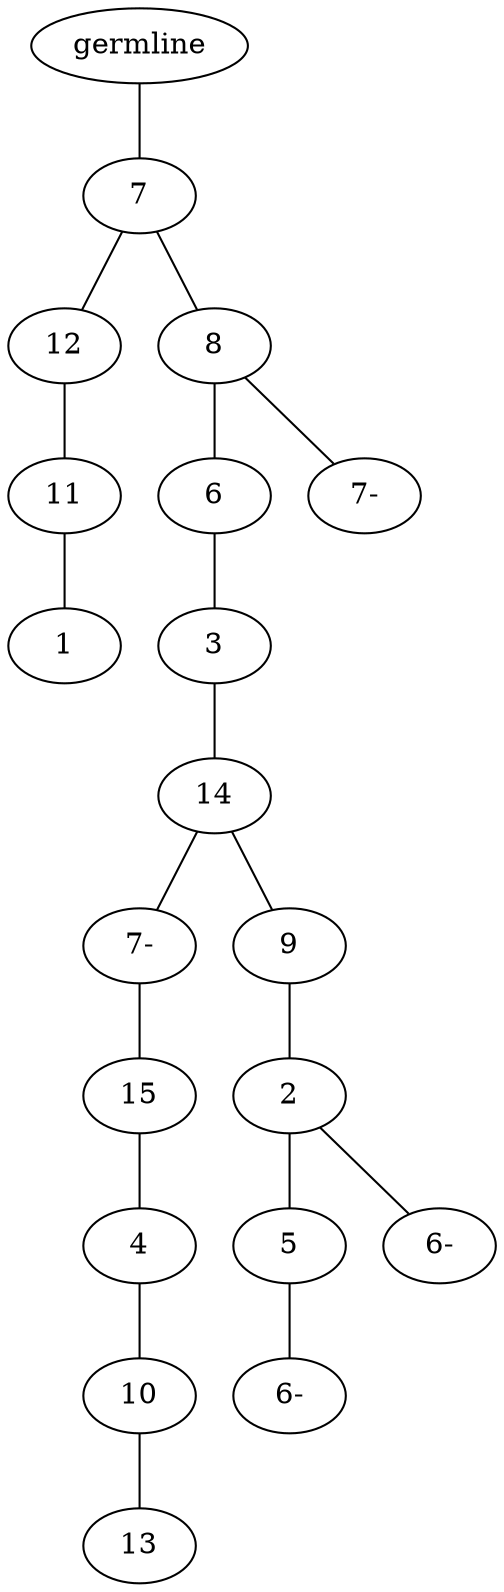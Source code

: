 graph tree {
    "140653719487152" [label="germline"];
    "140653728150576" [label="7"];
    "140653728150288" [label="12"];
    "140653728150144" [label="11"];
    "140653727995936" [label="1"];
    "140653728151152" [label="8"];
    "140653727994544" [label="6"];
    "140653727994160" [label="3"];
    "140653727997664" [label="14"];
    "140653727997712" [label="7-"];
    "140653727996752" [label="15"];
    "140653727994880" [label="4"];
    "140653727996944" [label="10"];
    "140653722391168" [label="13"];
    "140653727997472" [label="9"];
    "140653727995312" [label="2"];
    "140653722393712" [label="5"];
    "140653722657216" [label="6-"];
    "140653722391840" [label="6-"];
    "140653727996656" [label="7-"];
    "140653719487152" -- "140653728150576";
    "140653728150576" -- "140653728150288";
    "140653728150576" -- "140653728151152";
    "140653728150288" -- "140653728150144";
    "140653728150144" -- "140653727995936";
    "140653728151152" -- "140653727994544";
    "140653728151152" -- "140653727996656";
    "140653727994544" -- "140653727994160";
    "140653727994160" -- "140653727997664";
    "140653727997664" -- "140653727997712";
    "140653727997664" -- "140653727997472";
    "140653727997712" -- "140653727996752";
    "140653727996752" -- "140653727994880";
    "140653727994880" -- "140653727996944";
    "140653727996944" -- "140653722391168";
    "140653727997472" -- "140653727995312";
    "140653727995312" -- "140653722393712";
    "140653727995312" -- "140653722391840";
    "140653722393712" -- "140653722657216";
}
